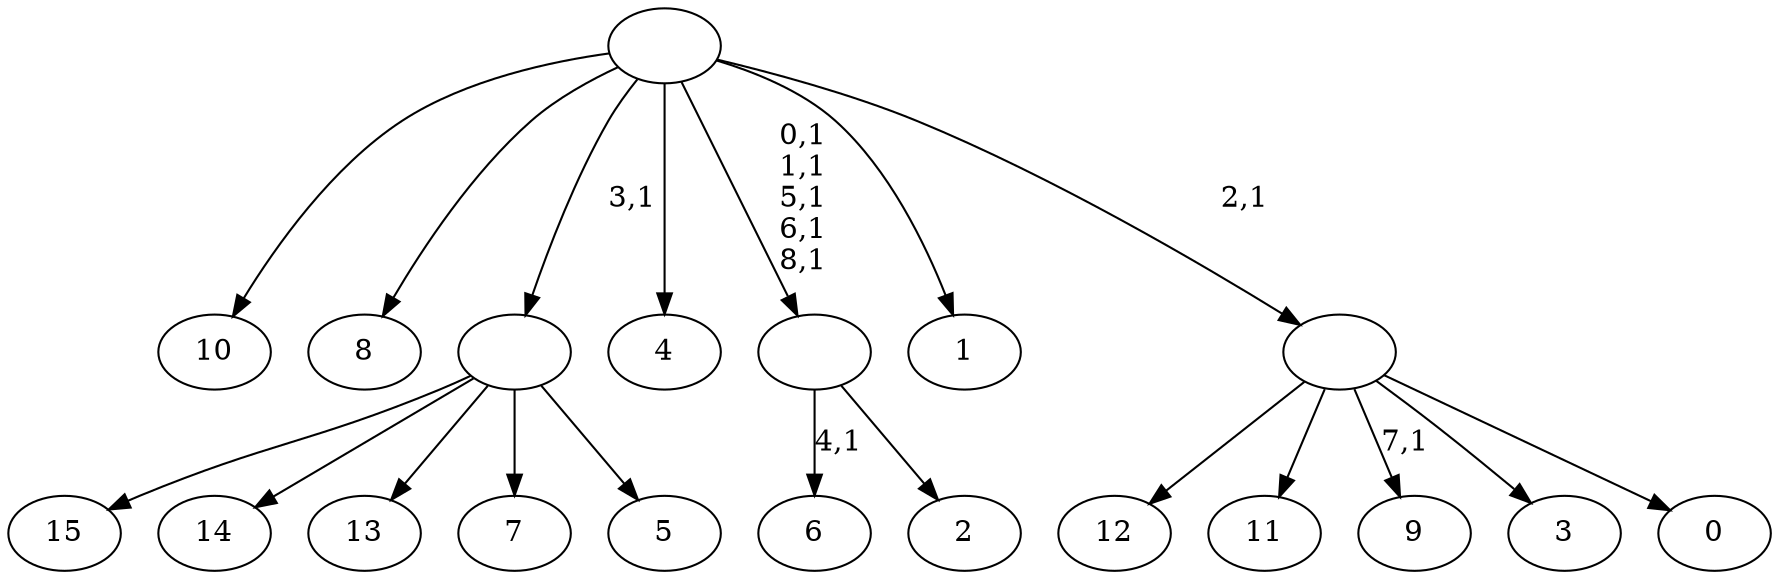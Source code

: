 digraph T {
	25 [label="15"]
	24 [label="14"]
	23 [label="13"]
	22 [label="12"]
	21 [label="11"]
	20 [label="10"]
	19 [label="9"]
	17 [label="8"]
	16 [label="7"]
	15 [label="6"]
	13 [label="5"]
	12 [label=""]
	11 [label="4"]
	10 [label="3"]
	9 [label="2"]
	8 [label=""]
	3 [label="1"]
	2 [label="0"]
	1 [label=""]
	0 [label=""]
	12 -> 25 [label=""]
	12 -> 24 [label=""]
	12 -> 23 [label=""]
	12 -> 16 [label=""]
	12 -> 13 [label=""]
	8 -> 15 [label="4,1"]
	8 -> 9 [label=""]
	1 -> 19 [label="7,1"]
	1 -> 22 [label=""]
	1 -> 21 [label=""]
	1 -> 10 [label=""]
	1 -> 2 [label=""]
	0 -> 8 [label="0,1\n1,1\n5,1\n6,1\n8,1"]
	0 -> 20 [label=""]
	0 -> 17 [label=""]
	0 -> 12 [label="3,1"]
	0 -> 11 [label=""]
	0 -> 3 [label=""]
	0 -> 1 [label="2,1"]
}
